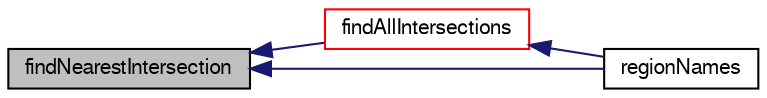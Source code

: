 digraph "findNearestIntersection"
{
  bgcolor="transparent";
  edge [fontname="FreeSans",fontsize="10",labelfontname="FreeSans",labelfontsize="10"];
  node [fontname="FreeSans",fontsize="10",shape=record];
  rankdir="LR";
  Node613 [label="findNearestIntersection",height=0.2,width=0.4,color="black", fillcolor="grey75", style="filled", fontcolor="black"];
  Node613 -> Node614 [dir="back",color="midnightblue",fontsize="10",style="solid",fontname="FreeSans"];
  Node614 [label="findAllIntersections",height=0.2,width=0.4,color="red",URL="$a25246.html#a8acbb744d39b8626087c26949f0f1980",tooltip="Find all intersections in order from start to end. Returns for. "];
  Node614 -> Node626 [dir="back",color="midnightblue",fontsize="10",style="solid",fontname="FreeSans"];
  Node626 [label="regionNames",height=0.2,width=0.4,color="black",URL="$a25246.html#a0dc1c3a7eab469ca542770f4dce82bee"];
  Node613 -> Node626 [dir="back",color="midnightblue",fontsize="10",style="solid",fontname="FreeSans"];
}
